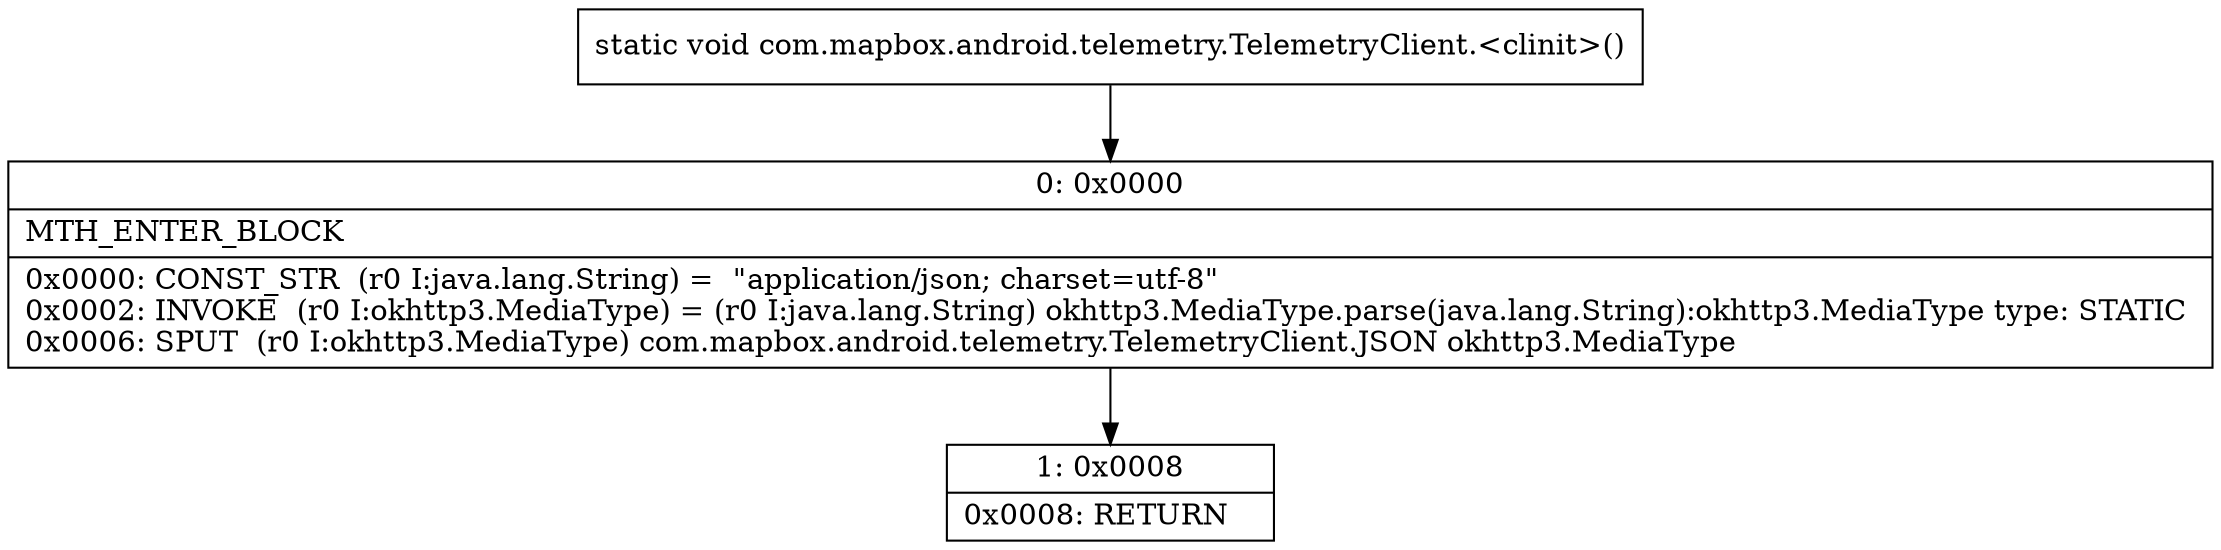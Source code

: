 digraph "CFG forcom.mapbox.android.telemetry.TelemetryClient.\<clinit\>()V" {
Node_0 [shape=record,label="{0\:\ 0x0000|MTH_ENTER_BLOCK\l|0x0000: CONST_STR  (r0 I:java.lang.String) =  \"application\/json; charset=utf\-8\" \l0x0002: INVOKE  (r0 I:okhttp3.MediaType) = (r0 I:java.lang.String) okhttp3.MediaType.parse(java.lang.String):okhttp3.MediaType type: STATIC \l0x0006: SPUT  (r0 I:okhttp3.MediaType) com.mapbox.android.telemetry.TelemetryClient.JSON okhttp3.MediaType \l}"];
Node_1 [shape=record,label="{1\:\ 0x0008|0x0008: RETURN   \l}"];
MethodNode[shape=record,label="{static void com.mapbox.android.telemetry.TelemetryClient.\<clinit\>() }"];
MethodNode -> Node_0;
Node_0 -> Node_1;
}


